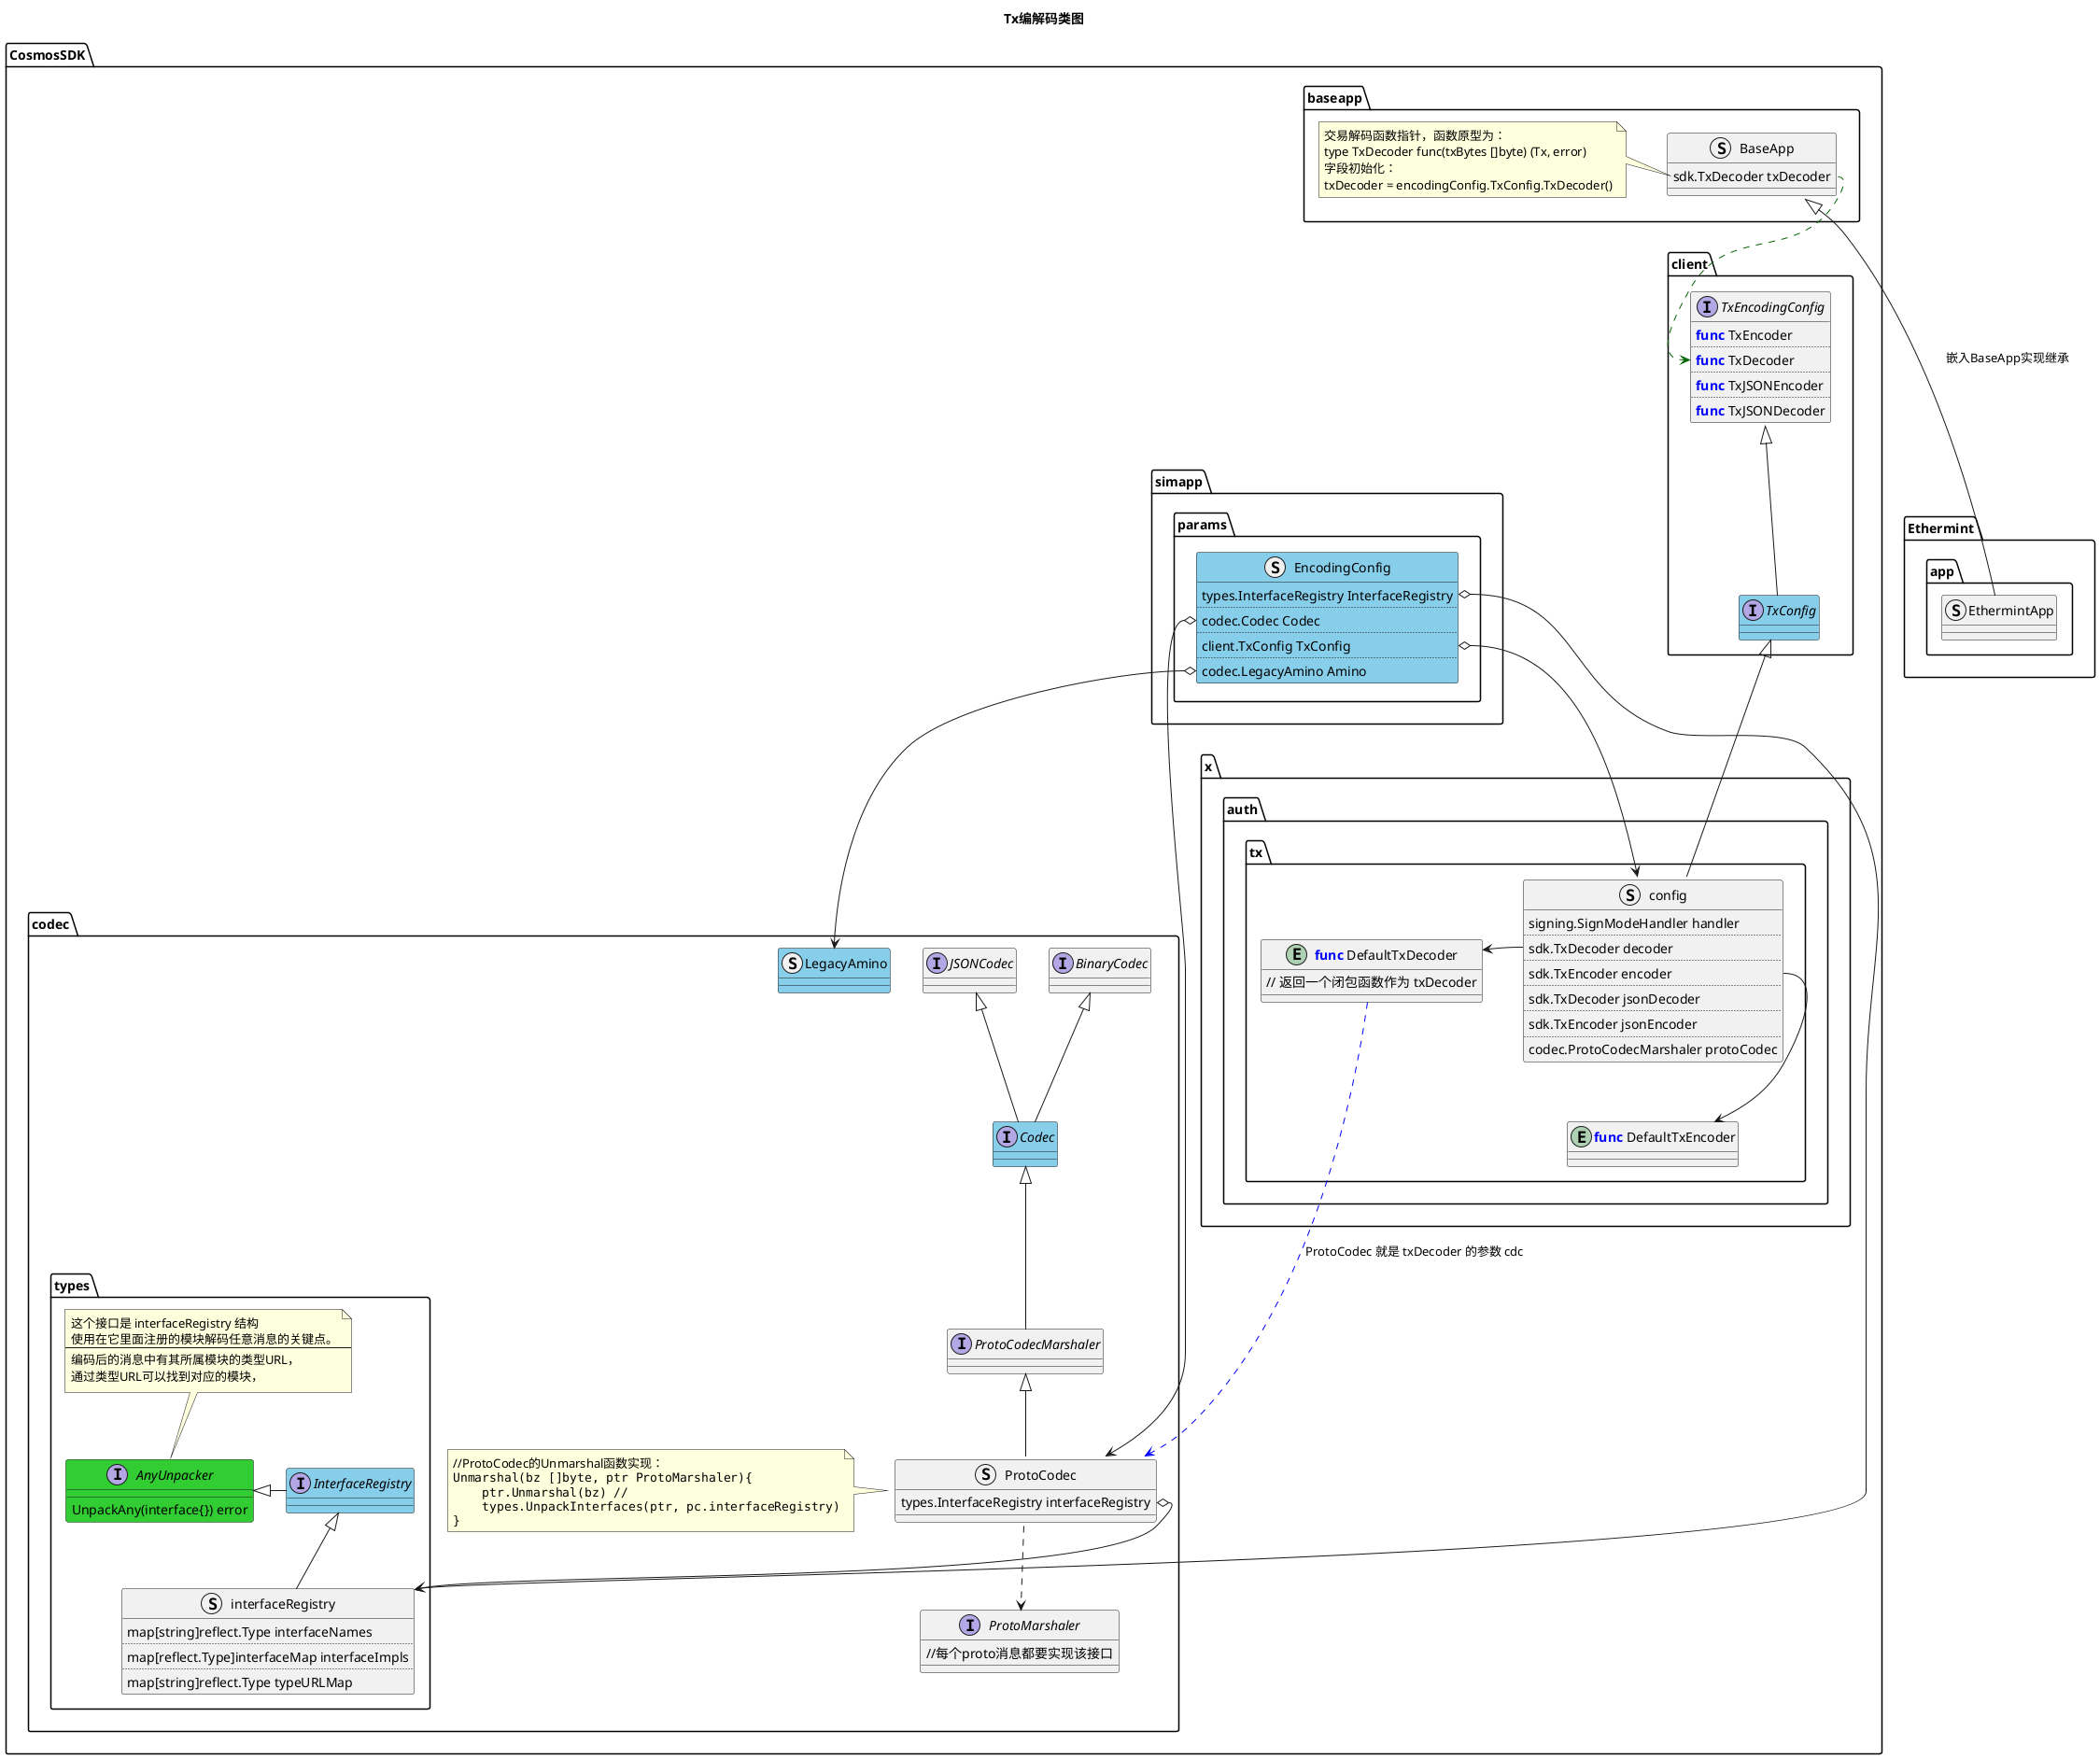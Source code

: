 
@startuml 1.tx编解码类图
    title
        Tx编解码类图
    end title

    'left to right direction

    namespace CosmosSDK {
        namespace baseapp {
            struct BaseApp {
                sdk.TxDecoder txDecoder
            }
            note left of BaseApp::txDecoder
                交易解码函数指针，函数原型为：
                type TxDecoder func(txBytes []byte) (Tx, error)
                字段初始化：
                txDecoder = encodingConfig.TxConfig.TxDecoder()
            end note
        }
        namespace codec.types {
            interface AnyUnpacker #LimeGreen {
                UnpackAny(interface{}) error
            }
            note top of AnyUnpacker
                这个接口是 interfaceRegistry 结构
                使用在它里面注册的模块解码任意消息的关键点。
                ----
                编码后的消息中有其所属模块的类型URL，
                通过类型URL可以找到对应的模块，
            end note 

            interface InterfaceRegistry #SkyBlue {

            }
            AnyUnpacker <|- InterfaceRegistry

            struct interfaceRegistry {
                map[string]reflect.Type interfaceNames
                ....
                map[reflect.Type]interfaceMap interfaceImpls
                ....
                map[string]reflect.Type typeURLMap
            }
            InterfaceRegistry <|-- interfaceRegistry
        }

        namespace client {
            interface TxEncodingConfig {
                <b><color:blue>func</color></b> TxEncoder
                ....
                <b><color:blue>func</color></b> TxDecoder
                ....
                <b><color:blue>func</color></b> TxJSONEncoder
                ....
                <b><color:blue>func</color></b> TxJSONDecoder
            }

            interface TxConfig #SkyBlue {

            }
            TxEncodingConfig <|-- TxConfig
        }
        namespace x.auth.tx {
            struct config {
                signing.SignModeHandler handler
                ....
                sdk.TxDecoder decoder
                ....
                sdk.TxEncoder encoder
                ....
                sdk.TxDecoder jsonDecoder
                ....
                sdk.TxEncoder jsonEncoder
                ....
                codec.ProtoCodecMarshaler protoCodec
            }
            entity DefaultTxDecoder as "<b><color:blue>func</color></b> DefaultTxDecoder" {
                // 返回一个闭包函数作为 txDecoder
            }
            entity DefaultTxEncoder as "<b><color:blue>func</color></b> DefaultTxEncoder"

            config::decoder -> DefaultTxDecoder
            config::encoder --> DefaultTxEncoder
        }
        client.TxConfig <|-- x.auth.tx.config

        namespace codec {
            interface BinaryCodec {

            }
            interface JSONCodec {

            }

            interface Codec #SkyBlue {

            }
            BinaryCodec <|-- Codec
            JSONCodec <|-- Codec

            interface ProtoCodecMarshaler {

            }
            Codec <|-- ProtoCodecMarshaler

            interface ProtoMarshaler {
                //每个proto消息都要实现该接口
            }
            struct ProtoCodec {
                types.InterfaceRegistry interfaceRegistry
            }
            note left of ProtoCodec
                //ProtoCodec的Unmarshal函数实现：
                <code>
                Unmarshal(bz []byte, ptr ProtoMarshaler){
                    ptr.Unmarshal(bz) // 
                    types.UnpackInterfaces(ptr, pc.interfaceRegistry)
                }
                </code>
            end note
            ProtoCodecMarshaler <|-- ProtoCodec
            ProtoCodec ..> ProtoMarshaler

            struct LegacyAmino #SkyBlue {

            }
        }

        namespace simapp.params {
            struct EncodingConfig #SkyBlue {
                types.InterfaceRegistry InterfaceRegistry
                ....
                codec.Codec Codec
                ....
                client.TxConfig TxConfig
                ....
                codec.LegacyAmino Amino
            }

        }
        simapp.params.EncodingConfig::InterfaceRegistry o--> codec.types.interfaceRegistry
        simapp.params.EncodingConfig::TxConfig o--> x.auth.tx.config
        simapp.params.EncodingConfig::Codec o---> codec.ProtoCodec 
        simapp.params.EncodingConfig::Amino o--> codec.LegacyAmino

        codec.ProtoCodec::interfaceRegistry o--> codec.types.interfaceRegistry

        baseapp.BaseApp::txDecoder .[#DarkGreen].> client.TxEncodingConfig::TxDecoder 
    
        'txDecoder的参数
        x.auth.tx.DefaultTxDecoder ..[#Blue]..> codec.ProtoCodec : ProtoCodec 就是 txDecoder 的参数 cdc

    }

    namespace Ethermint {
        namespace app {
            struct EthermintApp {

            }

            CosmosSDK.baseapp.BaseApp <|--- EthermintApp : 嵌入BaseApp实现继承
        }



    }


@enduml


@startuml 2.txDecoder字段的初始化
    title
        txDecoder字段的初始化
    end title

    box Ethermint
        participant main as "📦️<<package>> \n main \n 在 cmd/ethermintd 目录"
        participant app as "📦️<<package>> \n app"
        participant encoding as "📦️<<package>> \n encoding"
        participant enccodec as "📦️<<package>> \n encoding.codec"
        participant ethermintCryptoCodec as "📦️<<package>> \n crypto.codec"
        participant ethermintTypes as "📦️<<package>> \n types"
    end box

    box CosmosSDK #SkyBlue
        participant baseapp as "📦️<<package>> \n baseapp"
        participant std as "📦️<<package>> \n std"
        participant sdk as "📦️<<package>> \n types"
        participant typesTx as "📦️<<package>> \n types.tx"
        participant cryptocodec as "📦️<<package>> \n crypto.codec"
        participant BasicManager as "🚧<<struct>> \n types.module.BasicManager"
        participant interfaceRegistry as "🚧<<struct>> \n codec.types.interfaceRegistry"
    end box

    autonumber
    autoactivate on
    
    -> main : main()

        main -> main #DodgerBlue :  NewRootCmd()

            main -> encoding : encodingConfig = encoding.MakeConfig(mb)
                note over encoding 
                    参数mb的取值： mb = app.ModuleBasics
                    ----
                    app.ModuleBasics 的类型为：
                    type BasicManager map[string]AppModuleBasic
                    它在定义时即初始化；
                    ----
                    <b><color:red>它管理所有模块的 AppModuleBasic 接口实例</color></b>
                end note 

                note over encoding 
                    //<color:DarkGreen> amino = CosmosSDK.codec
                    //<color:DarkGreen> tx = CosmosSDK.x.auth.tx
                    //<color:DarkGreen> types = CosmosSDK.codec.types
                    encodingConfig.InterfaceRegistry = types.NewInterfaceRegistry()
                    encodingConfig.Codec = amino.NewProtoCodec(encodingConfig.InterfaceRegistry)
                    encodingConfig.TxConfig = tx.NewTxConfig(encodingConfig.Codec, tx.DefaultSignModes)
                    encodingConfig.Amino = amino.NewLegacyAmino()
                end note 

                encoding -> enccodec : enccodec.RegisterLegacyAminoCodec()， 参数：\
                \n cdc = encodingConfig.Amino
                return 

                encoding -> BasicManager : mb.RegisterLegacyAminoCodec() ， 参数：\
                \n cdc = encodingConfig.Amino
                return
                note over encoding #LightPink
                    interfaceRegistry 在这里指向 codec.types.interfaceRegistry
                    ----
                    <code>
                    type interfaceRegistry struct {
                        interfaceNames map[string]reflect.Type // protoName -> reflect.Type
                        interfaceImpls map[reflect.Type]interfaceMap // reflect.Type -> map(typeURL, reflect.Type)
                        typeURLMap     map[string]reflect.Type // typeURL -> reflect.Type
                    }
                    </code>
                end note
                encoding -> enccodec : enccodec.RegisterInterfaces()， 参数：\
                \n interfaceRegistry = encodingConfig.InterfaceRegistry
                    group #LightPink "std.RegisterInterfaces(interfaceRegistry)的详细说明； 下面的两个调用是类似的， 都是填充 struct interfaceRegistry 的字段"
                        enccodec -> std : std.RegisterInterfaces(interfaceRegistry)
                            std -> sdk : sdk.RegisterInterfaces(interfaceRegistry) \
                            \n sdk 即 cosmos-sdk的 package types 
                                sdk -> interfaceRegistry : registry.RegisterInterface(MsgInterfaceProtoName, (*Msg)(nil))
                                    note over interfaceRegistry
                                        实参：
                                        MsgInterfaceProtoName = "cosmos.base.v1beta1.Msg"
                                        ----
                                        RegisterInterface 的实现：
                                        type = reflect.TypeOf(iface) // 通过反射得到 Msg 接口的类型
                                        registry.interfaceNames[protoName] = typ // 记录映射关系
                                    end note 
                                return
                            return
                            
                            std -> typesTx : txtypes.RegisterInterfaces(interfaceRegistry)
                                typesTx -> interfaceRegistry : 多次注册
                                note over typesTx, interfaceRegistry
                                    <code>
                                    // msgResponseInterfaceProtoName = "cosmos.tx.v1beta1.MsgResponse"
                                    registry.RegisterInterface(msgResponseInterfaceProtoName, (*MsgResponse)(nil))
                                    registry.RegisterInterface("cosmos.tx.v1beta1.Tx", (*sdk.Tx)(nil))
                                    registry.RegisterImplementations((*sdk.Tx)(nil), &Tx{})
                                    registry.RegisterInterface("cosmos.tx.v1beta1.TxExtensionOptionI", (*TxExtensionOptionI)(nil))
                                    </code>
                                end note 
                                note over interfaceRegistry
                                    RegisterImplementations 的实现：
                                    ----
                                    for impl in impls 
                                        typeURL := "/" + proto.MessageName(impl) //取出消息名，合成 typeURL 
                                        //将 typeURL -> impl对应的type加入映射
                                        implType = reflect.TypeOf(impl)
                                        imap = registry.interfaceImpls[ityp]
                                        imap[typeURL] = implType
                                        registry.typeURLMap[typeURL] = implType
                                        registry.interfaceImpls[ityp] = imap
                                end note 
                                return
                            return

                            std -> cryptocodec : cryptocodec.RegisterInterfaces(interfaceRegistry)
                                cryptocodec -> interfaceRegistry : 多次注册
                                    note over cryptocodec, interfaceRegistry
                                        <code>
                                        var pk *cryptotypes.PubKey
                                        registry.RegisterInterface("cosmos.crypto.PubKey", pk)
                                        registry.RegisterImplementations(pk, &ed25519.PubKey{})
                                        registry.RegisterImplementations(pk, &secp256k1.PubKey{})
                                        registry.RegisterImplementations(pk, &multisig.LegacyAminoPubKey{})

                                        var priv *cryptotypes.PrivKey
                                        registry.RegisterInterface("cosmos.crypto.PrivKey", priv)
                                        registry.RegisterImplementations(priv, &secp256k1.PrivKey{})
                                        registry.RegisterImplementations(priv, &ed25519.PrivKey{}) //nolint
                                        secp256r1.RegisterInterfaces(registry)
                                        </code>
                                    end note 
                                return
                            return
                        end group
                        enccodec -> ethermintCryptoCodec :cryptocodec.RegisterInterfaces(interfaceRegistry)
                        return
                        enccodec -> ethermintTypes : ethermint.RegisterInterfaces(interfaceRegistry)
                        return
                    return
                return 

                encoding -> BasicManager : mb.RegisterInterfaces(encodingConfig.InterfaceRegistry) 
                    note over BasicManager #LightPink 
                        <code>
                        // 这会遍历所有定义在 app 中的模块
                        for _, m := range bm {
                            m.RegisterInterfaces(registry)
                        }
                        </code>
                        ----
                        以 EVM 模块的 RegisterInterfaces 为例：
                        * 为 CosmosSDK.types.tx.TxExtensionOptionI 注册实现 ExtensionOptionsEthereumTx
                        * 为 CosmosSDK.types.Msg 注册实现 MsgEthereumTx
                        * 注册接口 "ethermint.evm.v1.TxData" -> TxData, 并注册实现 AccessListTx， LegacyTx， DynamicFeeTx
                    end note 
                return

            return : appCreator.encCfg = encodingConfig
            note over main
                设置环境， 有许多操作略过
                appCreator.newApp() 为 start 命令的回调执行函数
                ----
                type appCreator struct {
                    encCfg params.EncodingConfig
                }
            end note 
            main -> main : appCreator.newApp()

                main -> app: app.NewEthermintApp(), 参数：\
                \n encodingConfig = appCreator.encCfg

                    app -> baseapp : baseapp.NewBaseApp()， 参数：\
                    \n txDecoder = encodingConfig.TxConfig.TxDecoder()
                        note over baseapp
                            encodingConfig.TxConfig.TxDecoder() 
                            函数的执行后，返回 txDecoder
                            ----
                            encodingConfig的类型为：
                            simappparams.EncodingConfig
                        end note 
                    return

                return

            return 

        return




    return


@enduml


@startuml 3.tx的结构
    title
        tx的结构
        编码 和 解码 相关的数据结构
        编码部分以 MsgEthereumTx 的编码为例
    end title

    namespace CosmosSDK {

        namespace client {

            struct Context {
                TxConfig TxConfig
            }

            interface TxEncodingConfig {
                TxEncoder() sdk.TxEncoder
                ....
                TxDecoder() sdk.TxDecoder
                ....
                TxJSONEncoder() sdk.TxEncoder
                ....
                TxJSONDecoder() sdk.TxDecoder
            }

            interface TxConfig {
                NewTxBuilder() TxBuilder
                ....
                WrapTxBuilder(sdk.Tx) (TxBuilder, error)
            }
            TxEncodingConfig <|-- TxConfig
            Context o--> TxConfig

            interface TxBuilder {
                GetTx() signing.Tx
                ....
                SetMsgs(msgs ...sdk.Msg) error
            }
            TxConfig --> TxBuilder : 引用

        }

        namespace codec.types {
            interface UnpackInterfacesMessage {
                UnpackInterfaces(unpacker AnyUnpacker) error
            }

            interface AnyUnpacker {
                UnpackAny(any *Any, iface interface{}) error
            }
            UnpackInterfacesMessage ..> AnyUnpacker

            struct Any #SpringGreen {
                string TypeUrl; // 记录实际类型的URL;例如取值为 '/cosmos.bank.v1beta1.MsgSend'
                ....
                []byte Value; //编码后的数据
                ....
                cachedValue interface{}; //存放解码后的实际类型
            }

            AnyUnpacker ..> Any
        }

        namespace types {
            interface Message <<定义在protobuf中>> {
                Reset()
                ....
                String() string
                ....
                ProtoMessage()
            }

            interface Msg {
                ValidateBasic() error
                ....
                GetSigners() []AccAddress
            }
            Message <|-- Msg :嵌入接口

            collections AllModuleMsgs [
                =各个模块的消息
            ]
            Msg <|-[thickness=3]- AllModuleMsgs

            interface Tx #LimeGreen {
                GetMsgs() []Msg
                ....
                ValidateBasic() error
            }
            Tx -> Msg 
            interface FeeTx {
            }
            Tx <|-- FeeTx

            namespace tx {
                interface TipTx {
                }

                struct TxBody {
                    []codec.types.Any Messages
                    ....
                    string Memo
                    ....
                    uint64 TimeoutHeight
                    ....
                    []codec.types.Any ExtensionOptions
                    ....
                    []codec.types.Any NonCriticalExtensionOptions
                }

                struct AuthInfo {
                    []SignerInfo SignerInfos; // struct SignerInfo
                    ....
                    Fee Fee; // struct Fee
                    ....
                    Tip Tip; // struct Tip
                }

                struct Tx <<types/tx/tx.pb.go>> #SkyBlue {
                    TxBody Body
                    ....
                    AuthInfo AuthInfo
                    ....
                    [][]byte Signatures
                }
                Tx o--> TxBody
                Tx o--> AuthInfo

                note as pbTxNote
                    <code>
                    func (t *Tx) GetMsgs() []sdk.Msg { 
                        ...
                        anys := t.Body.Messages

                        //将 Any 结构体中的 cachedValue 字段
                        //强制类型转换为 sdk.Msg
                        res, err := GetMsgs(anys, "transaction")
                        return res
                    }
                    </code>
                end note 
                Tx --> pbTxNote


                struct TxRaw <<types/tx/tx.pb.go>> {
                    BodyBytes []byte
                    ....
                    AuthInfoBytes []byte
                    ....
                    Signatures [][]byte
                }
                Tx -> TxRaw : 相关联
            }
            FeeTx <|-- tx.TipTx
            Tx <|-- tx.Tx
        }

        codec.types.Any ---o types.tx.TxBody
        codec.types.UnpackInterfacesMessage <|---- types.tx.TxBody
        codec.types.UnpackInterfacesMessage <|---- types.tx.AuthInfo
        

        namespace x.auth {
            namespace tx {
                interface ExtensionOptionsTxBuilder {
                }

                struct config {
                    decoder     sdk.TxDecoder
                    ....
                    encoder     sdk.TxEncoder
                    ....
                    protoCodec  codec.ProtoCodecMarshaler
                }

                struct wrapper #SkyBlue {
                    cdc codec.Codec
                    ....
                    tx *tx.Tx
                    ....
                    bodyBz []byte
                    ....
                    authInfoBz []byte
                }
                note bottom of wrapper
                    =实现的Tx接口函数
                    ....
                    <code>
                    func (w *wrapper) GetMsgs() []sdk.Msg {
                        return w.tx.GetMsgs()
                    }
                    </code>
                    ====
                    =实现的TxBuilder接口函数
                    ....
                    <code>
                    func (w *wrapper) SetMsgs(msgs ...sdk.Msg) error {
                        anys, err := tx.SetMsgs(msgs)
                        w.tx.Body.Messages = anys
                        w.bodyBz = nil
                    }
                    </code>
                    ....
                    <code>
                    //返回自己，因为它自己就实现了 Tx 接口
                    func (w *wrapper) GetTx() authsigning.Tx {
                        return w
                    }
                    </code>
                end note
                ExtensionOptionsTxBuilder <|-- wrapper

                config --> wrapper : config创建的TxBuilder就是wrapper


            }

            namespace signing {
                collections ManyTxInf [
                    =多种Tx接口，简直集齐了
                    ----
                    * SigVerifiableTx
                    * types.Tx
                    * types.TxWithMemo
                    * types.FeeTx
                    * types.tx.TipTx
                    * types.TxWithTimeoutHeight
                ]

                interface Tx 

                ManyTxInf <|-[thickness=3]- Tx
            }
            signing.Tx <|-- tx.wrapper

            ' namespace ante {
            '     interface HasExtensionOptionsTx {

            '     }
            ' }
            ' ante.HasExtensionOptionsTx <|-- tx.wrapper
        }
        client.TxConfig <|--- x.auth.tx.config
        client.TxBuilder <|-- x.auth.tx.ExtensionOptionsTxBuilder

        types.tx.TipTx <|-[#Red]-- x.auth.tx.wrapper

        x.auth.tx.wrapper o-up[#Blue,thickness=2]--> types.tx.Tx : <color:Blue>tx字段
    }


@enduml

@startuml 4.message的编码流程
    title
        message的编码流程
        以 MsgEthereumTx 为例
    end title

    box Ethermint
        participant "<struct>🚧 \n package rpc/backend \n Backend " as Backend

        participant "<package>📦️ \n package x/evm/types" as xEvmTypes

        participant "<struct>🚧 \n package x/evm/types \n MsgEthereumTx " as MsgEthereumTx


    end box

    box CosmosSDK
        participant "<package>📦️ \n package codec/types" as codecTypes
    end box

    autonumber
    autoactivate on


    -> Backend : SendRawTransaction(data hexutil.Bytes)
        note over Backend
            // 这是 go-ethereum 中的类型
            tx := &ethtypes.Transaction{}
            ----
            构造 ethereum 中的类型对 Tx 进行校验
        end note 

        note over Backend
            先构造一个对象，再填充字段
            ethereumTx := &evmtypes.MsgEthereumTx{}
        end note 
        Backend -> MsgEthereumTx : ethereumTx.FromEthereumTx(tx)
            MsgEthereumTx -> xEvmTypes : NewTxDataFromTx(tx)
                note over xEvmTypes
                    在 NewTxDataFromTx 函数中：
                    ----
                    <code>
                    switch tx.Type() {
                    case ethtypes.DynamicFeeTxType:
                        txData, err = newDynamicFeeTx(tx)
                    case ethtypes.AccessListTxType:
                        txData, err = newAccessListTx(tx)
                    default:
                        txData, err = newLegacyTx(tx)
                    }
                    </code>
                end note 
            return :txData : TxData

            MsgEthereumTx -> xEvmTypes : PackTxData(txData)
                note over xEvmTypes
                    将 txData 强转为  proto.Message 类型：
                    msg, ok := txData.(proto.Message)
                    ----
                    <img:../plantuml-img/plantumls/102.tx编解码/5.Evm模块的TxData.svg>
                end note
            return : anyTxData : codectypes.Any

            MsgEthereumTx -> codecTypes : codecTypes.NewAnyWithValue(anyTxData)
                note over codecTypes #LightPink
                    <code>
                    // v 就是 anyTxData
                    bz, err := proto.Marshal(v)
                    // 构造 Any 结构体并返回
                    return &Any{
                        TypeUrl:     "/" + proto.MessageName(v),
                        Value:       bz,
                        cachedValue: v,
                    }, nil
                    </code>
                end note
            return
        return
    return

@enduml


@startuml 5.Evm模块的TxData
    title
        Evm模块的TxData
    end title

    namespace Ethermint {
        namespace x.evm {
            namespace types {
                interface TxData {

                }
                note right of TxData
                    TxData 虽然没有实现 proto.Message 接口，
                    但是它的实现类 AccessListTx， LegacyTx， 
                    DynamicFeeTx 都实现了；
                    ----
                    因此，TxData 也可以看作是 proto.Message
                end note 

                struct LegacyTx {

                }
                struct AccessListTx {

                }
                struct DynamicFeeTx {

                }

                TxData <|-- LegacyTx
                TxData <|-- AccessListTx
                TxData <|-- DynamicFeeTx

                interface "proto.Message" as Message <<定义在protobuf中>> {
                    Reset()
                    ....
                    String() string
                    ....
                    ProtoMessage()
                }
                Message <|-[#Blue]- LegacyTx
                Message <|-[#Blue]- AccessListTx
                Message <|-[#Blue]- DynamicFeeTx
            }
        }
    }
@enduml